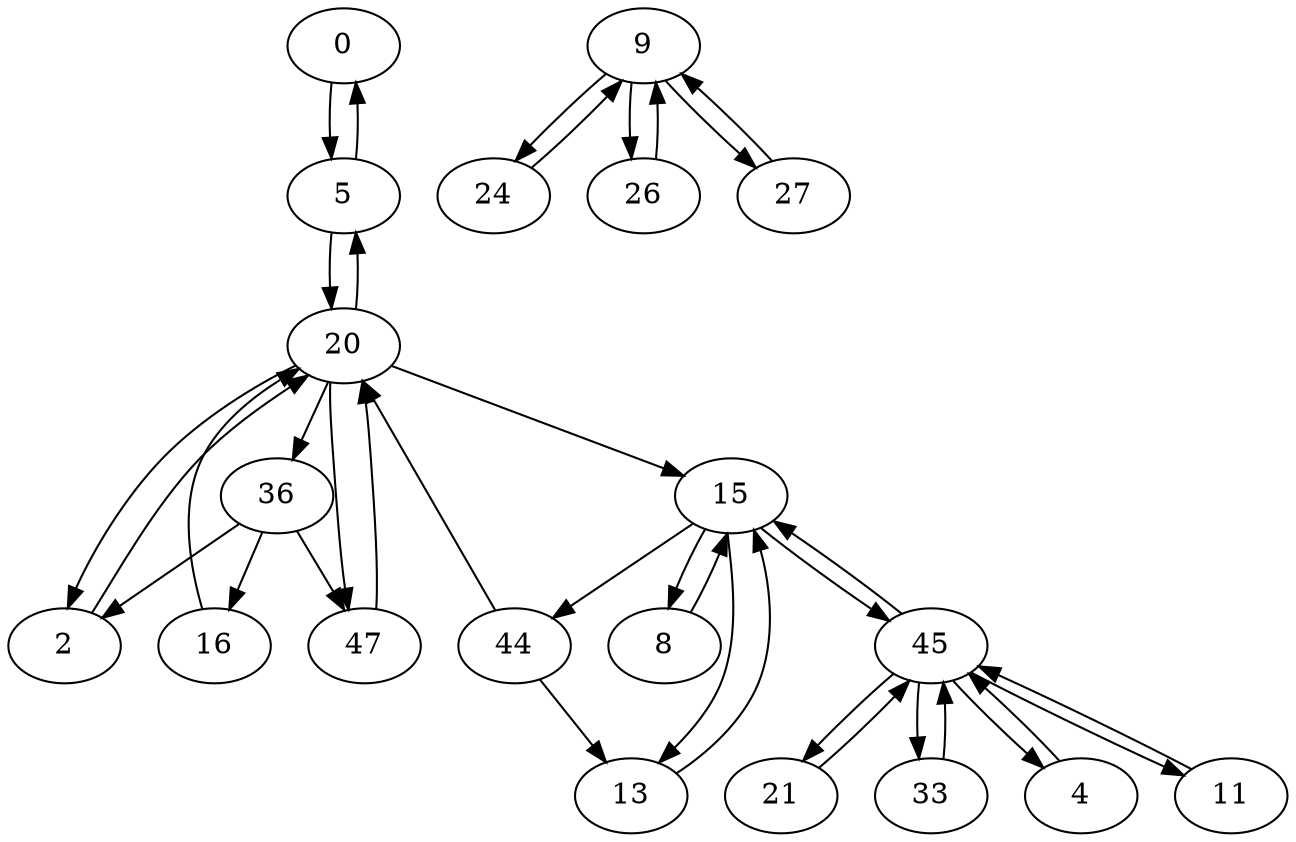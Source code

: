 digraph G {
  0 -> 5;
  2 -> 20;
  4 -> 45;
  5 -> 0;
  5 -> 20;
  8 -> 15;
  9 -> 24;
  9 -> 26;
  9 -> 27;
  11 -> 45;
  13 -> 15;
  15 -> 8;
  15 -> 13;
  15 -> 44;
  15 -> 45;
  16 -> 20;
  20 -> 2;
  20 -> 5;
  20 -> 15;
  20 -> 36;
  20 -> 47;
  21 -> 45;
  24 -> 9;
  26 -> 9;
  27 -> 9;
  33 -> 45;
  36 -> 2;
  36 -> 16;
  36 -> 47;
  44 -> 13;
  44 -> 20;
  45 -> 4;
  45 -> 11;
  45 -> 15;
  45 -> 21;
  45 -> 33;
  47 -> 20;
}